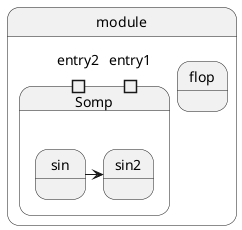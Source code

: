 @startuml

state module {
	state flop
	state Somp {
	  state entry1 <<inputPin>>
	  state entry2 <<inputPin>>
	  state sin
	  sin -> sin2
	}
}
@enduml
